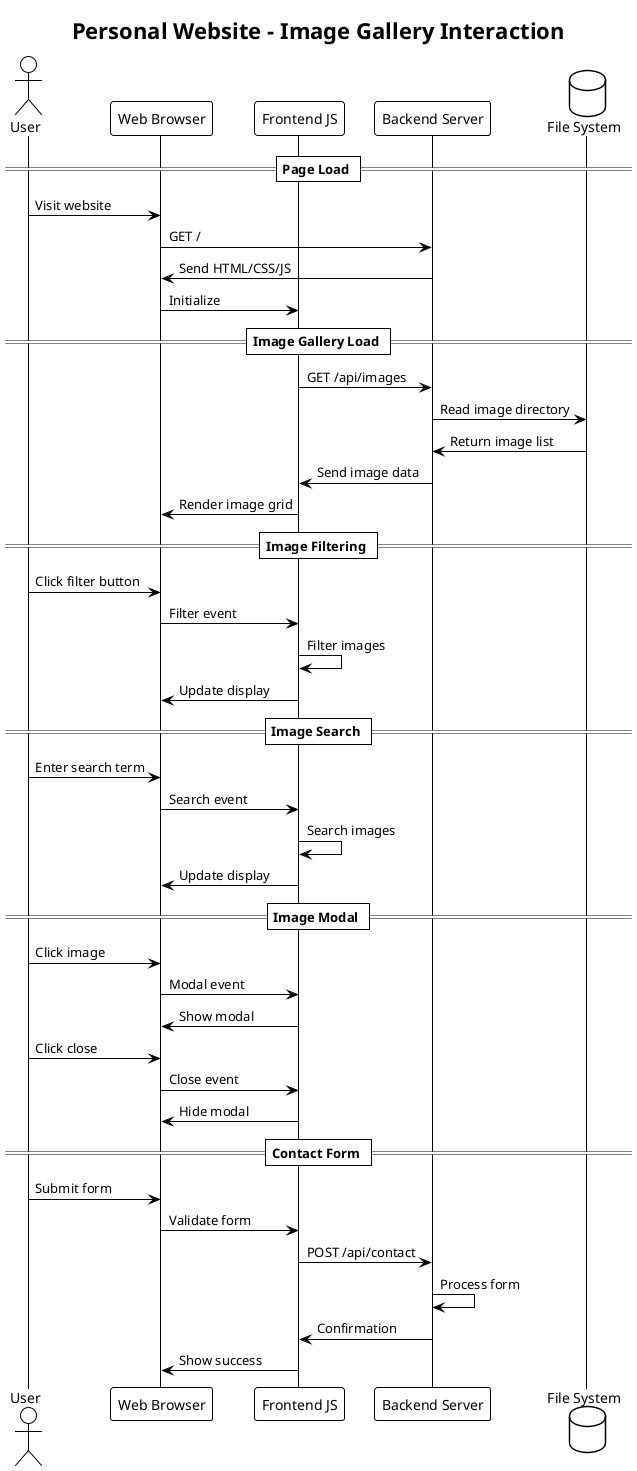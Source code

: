 @startuml Sequence Diagram
!theme plain
skinparam componentStyle rectangle

title Personal Website - Image Gallery Interaction

actor User
participant "Web Browser" as Browser
participant "Frontend JS" as JS
participant "Backend Server" as Server
database "File System" as FS

== Page Load ==
User -> Browser: Visit website
Browser -> Server: GET /
Server -> Browser: Send HTML/CSS/JS
Browser -> JS: Initialize

== Image Gallery Load ==
JS -> Server: GET /api/images
Server -> FS: Read image directory
FS -> Server: Return image list
Server -> JS: Send image data
JS -> Browser: Render image grid

== Image Filtering ==
User -> Browser: Click filter button
Browser -> JS: Filter event
JS -> JS: Filter images
JS -> Browser: Update display

== Image Search ==
User -> Browser: Enter search term
Browser -> JS: Search event
JS -> JS: Search images
JS -> Browser: Update display

== Image Modal ==
User -> Browser: Click image
Browser -> JS: Modal event
JS -> Browser: Show modal
User -> Browser: Click close
Browser -> JS: Close event
JS -> Browser: Hide modal

== Contact Form ==
User -> Browser: Submit form
Browser -> JS: Validate form
JS -> Server: POST /api/contact
Server -> Server: Process form
Server -> JS: Confirmation
JS -> Browser: Show success

@enduml
